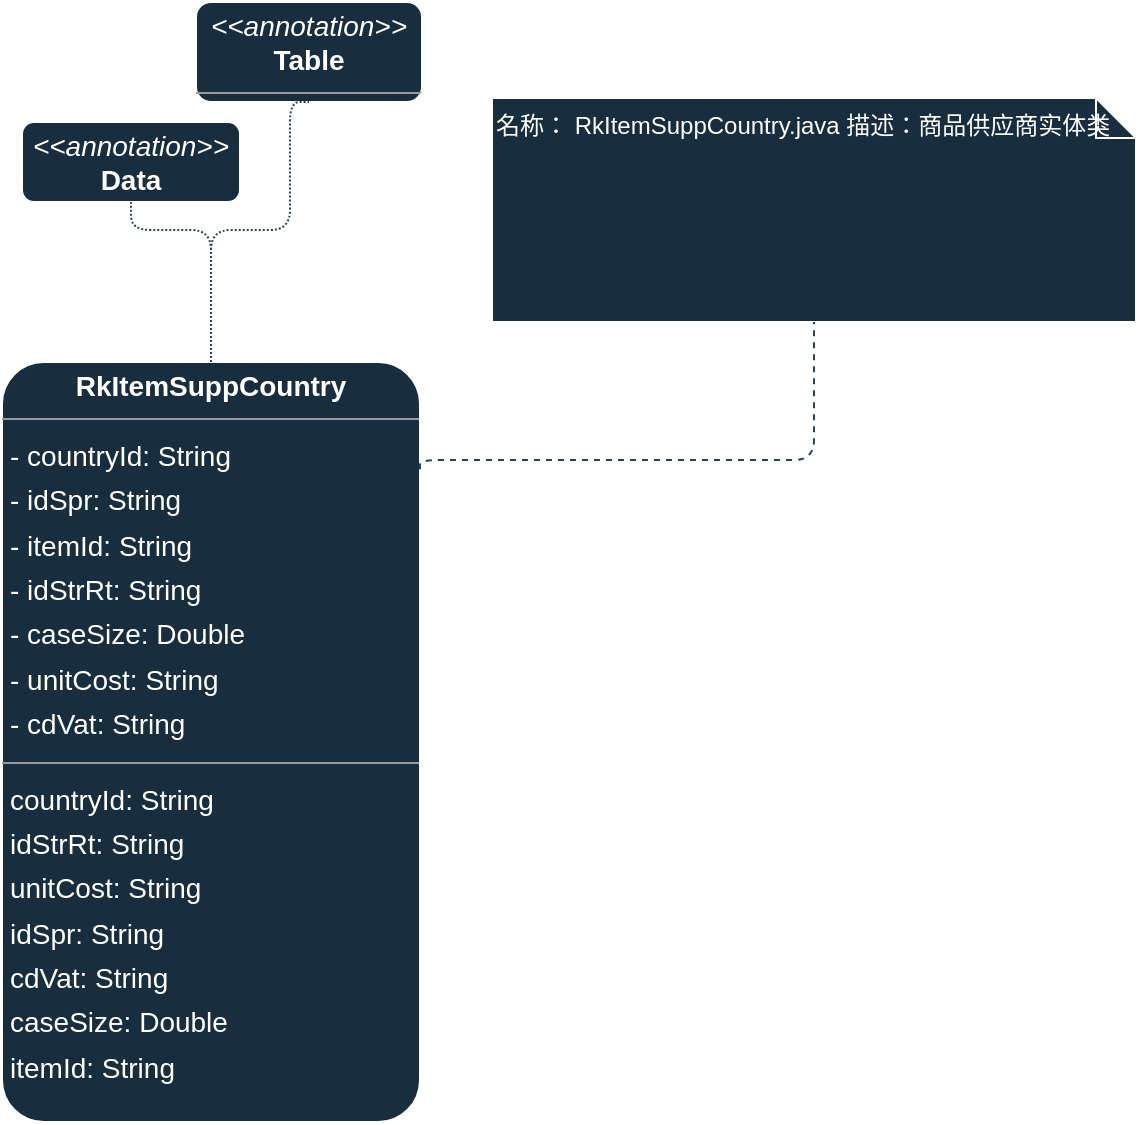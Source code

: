 <mxfile version="24.7.17" pages="3">
  <diagram name="商品供应商实体类" id="j9i_rfgbZDb7O-kBvICU">
    <mxGraphModel dx="2247" dy="1913" grid="1" gridSize="10" guides="1" tooltips="1" connect="1" arrows="1" fold="1" page="1" pageScale="1" pageWidth="827" pageHeight="1169" math="0" shadow="0">
      <root>
        <mxCell id="0" />
        <mxCell id="1" parent="0" />
        <mxCell id="BdW4K0w7dbtvmhQf_xav-19" value="&lt;p style=&quot;margin:0px;margin-top:4px;text-align:center;&quot;&gt;&lt;i&gt;&amp;lt;&amp;lt;annotation&amp;gt;&amp;gt;&lt;/i&gt;&lt;br/&gt;&lt;b&gt;Data&lt;/b&gt;&lt;/p&gt;&lt;hr size=&quot;1&quot;/&gt;" style="verticalAlign=top;align=left;overflow=fill;fontSize=14;fontFamily=Helvetica;html=1;rounded=1;shadow=0;comic=0;labelBackgroundColor=none;strokeWidth=1;fillColor=#182E3E;strokeColor=#FFFFFF;fontColor=#FFFFFF;" vertex="1" parent="1">
          <mxGeometry x="-730" y="-320" width="109" height="40" as="geometry" />
        </mxCell>
        <mxCell id="BdW4K0w7dbtvmhQf_xav-20" value="&lt;p style=&quot;margin:0px;margin-top:4px;text-align:center;&quot;&gt;&lt;b&gt;RkItemSuppCountry&lt;/b&gt;&lt;/p&gt;&lt;hr size=&quot;1&quot;/&gt;&lt;p style=&quot;margin:0 0 0 4px;line-height:1.6;&quot;&gt;- countryId: String&lt;br/&gt;- idSpr: String&lt;br/&gt;- itemId: String&lt;br/&gt;- idStrRt: String&lt;br/&gt;- caseSize: Double&lt;br/&gt;- unitCost: String&lt;br/&gt;- cdVat: String&lt;/p&gt;&lt;hr size=&quot;1&quot;/&gt;&lt;p style=&quot;margin:0 0 0 4px;line-height:1.6;&quot;&gt; countryId: String&lt;br/&gt; idStrRt: String&lt;br/&gt; unitCost: String&lt;br/&gt; idSpr: String&lt;br/&gt; cdVat: String&lt;br/&gt; caseSize: Double&lt;br/&gt; itemId: String&lt;/p&gt;" style="verticalAlign=top;align=left;overflow=fill;fontSize=14;fontFamily=Helvetica;html=1;rounded=1;shadow=0;comic=0;labelBackgroundColor=none;strokeWidth=1;fillColor=#182E3E;strokeColor=#FFFFFF;fontColor=#FFFFFF;arcSize=10;" vertex="1" parent="1">
          <mxGeometry x="-740" y="-200" width="209" height="380" as="geometry" />
        </mxCell>
        <mxCell id="BdW4K0w7dbtvmhQf_xav-21" value="&lt;p style=&quot;margin:0px;margin-top:4px;text-align:center;&quot;&gt;&lt;i&gt;&amp;lt;&amp;lt;annotation&amp;gt;&amp;gt;&lt;/i&gt;&lt;br/&gt;&lt;b&gt;Table&lt;/b&gt;&lt;/p&gt;&lt;hr size=&quot;1&quot;/&gt;" style="verticalAlign=top;align=left;overflow=fill;fontSize=14;fontFamily=Helvetica;html=1;rounded=1;shadow=0;comic=0;labelBackgroundColor=none;strokeWidth=1;fillColor=#182E3E;strokeColor=#FFFFFF;fontColor=#FFFFFF;" vertex="1" parent="1">
          <mxGeometry x="-643" y="-380" width="113" height="50" as="geometry" />
        </mxCell>
        <mxCell id="BdW4K0w7dbtvmhQf_xav-22" value="名称： RkItemSuppCountry.java 描述：商品供应商实体类" style="shape=note;size=20;whiteSpace=wrap;html=1;verticalAlign=top;align=left;labelBackgroundColor=none;fillColor=#182E3E;strokeColor=#FFFFFF;fontColor=#FFFFFF;rounded=1;" vertex="1" parent="1">
          <mxGeometry x="-495" y="-332" width="322" height="112" as="geometry" />
        </mxCell>
        <mxCell id="BdW4K0w7dbtvmhQf_xav-23" value="" style="html=1;rounded=1;edgeStyle=orthogonalEdgeStyle;dashed=1;startArrow=none;endArrow=none;strokeColor=#23445D;exitX=1.000;exitY=0.141;exitDx=0;exitDy=0;entryX=0.500;entryY=1.000;entryDx=0;entryDy=0;labelBackgroundColor=none;fontColor=default;" edge="1" parent="1" source="BdW4K0w7dbtvmhQf_xav-20" target="BdW4K0w7dbtvmhQf_xav-22">
          <mxGeometry width="50" height="50" relative="1" as="geometry">
            <Array as="points">
              <mxPoint x="-334" y="-151" />
            </Array>
          </mxGeometry>
        </mxCell>
        <mxCell id="BdW4K0w7dbtvmhQf_xav-24" value="" style="html=1;rounded=1;edgeStyle=orthogonalEdgeStyle;dashed=1;dashPattern=1 1;startArrow=none;endArrow=none;strokeColor=#23445D;exitX=0.500;exitY=0.000;exitDx=0;exitDy=0;entryX=0.500;entryY=1.001;entryDx=0;entryDy=0;labelBackgroundColor=none;fontColor=default;" edge="1" parent="1" source="BdW4K0w7dbtvmhQf_xav-20" target="BdW4K0w7dbtvmhQf_xav-19">
          <mxGeometry width="50" height="50" relative="1" as="geometry">
            <Array as="points">
              <mxPoint x="-636" y="-266" />
              <mxPoint x="-676" y="-266" />
            </Array>
          </mxGeometry>
        </mxCell>
        <mxCell id="BdW4K0w7dbtvmhQf_xav-25" value="" style="html=1;rounded=1;edgeStyle=orthogonalEdgeStyle;dashed=1;dashPattern=1 1;startArrow=none;endArrow=none;strokeColor=#23445D;exitX=0.500;exitY=0.000;exitDx=0;exitDy=0;entryX=0.500;entryY=1.001;entryDx=0;entryDy=0;labelBackgroundColor=none;fontColor=default;" edge="1" parent="1" source="BdW4K0w7dbtvmhQf_xav-20" target="BdW4K0w7dbtvmhQf_xav-21">
          <mxGeometry width="50" height="50" relative="1" as="geometry">
            <Array as="points">
              <mxPoint x="-636" y="-266" />
              <mxPoint x="-596" y="-266" />
            </Array>
          </mxGeometry>
        </mxCell>
      </root>
    </mxGraphModel>
  </diagram>
  <diagram id="I2nhsOIQRVAmBdPuj04U" name="订单信息实体类">
    <mxGraphModel dx="2247" dy="1913" grid="1" gridSize="10" guides="1" tooltips="1" connect="1" arrows="1" fold="1" page="1" pageScale="1" pageWidth="827" pageHeight="1169" math="0" shadow="0">
      <root>
        <mxCell id="0" />
        <mxCell id="1" parent="0" />
        <mxCell id="5UMmuOiIPOGDqC2zLXTS-1" value="&lt;p style=&quot;margin:0px;margin-top:4px;text-align:center;&quot;&gt;&lt;i&gt;&amp;lt;&amp;lt;annotation&amp;gt;&amp;gt;&lt;/i&gt;&lt;br/&gt;&lt;b&gt;Data&lt;/b&gt;&lt;/p&gt;&lt;hr size=&quot;1&quot;/&gt;" style="verticalAlign=top;align=left;overflow=fill;fontSize=14;fontFamily=Helvetica;html=1;rounded=1;shadow=0;comic=0;labelBackgroundColor=none;strokeWidth=1;fillColor=#182E3E;strokeColor=#FFFFFF;fontColor=#FFFFFF;" vertex="1" parent="1">
          <mxGeometry x="-75" y="-570" width="87" height="35" as="geometry" />
        </mxCell>
        <mxCell id="5UMmuOiIPOGDqC2zLXTS-2" value="&lt;p style=&quot;margin:0px;margin-top:4px;text-align:center;&quot;&gt;&lt;b&gt;RkOrders&lt;/b&gt;&lt;/p&gt;&lt;hr size=&quot;1&quot;/&gt;&lt;p style=&quot;margin:0 0 0 4px;line-height:1.6;&quot;&gt;- completeDate: String&lt;br/&gt;- idStrRt: String&lt;br/&gt;- totalCost: String&lt;br/&gt;- createDate: String&lt;br/&gt;- itemNm: String&lt;br/&gt;- shipmentId: String&lt;br/&gt;- sourceId: String&lt;br/&gt;- couReceived: String&lt;br/&gt;- orderId: String&lt;br/&gt;- totalExpected: String&lt;br/&gt;- status: Integer&lt;br/&gt;- like: String&lt;br/&gt;- notBeforeDate: String&lt;br/&gt;- notAfterDate: String&lt;br/&gt;- ordItmList: List&amp;lt;RkOrderItm&amp;gt;&lt;br/&gt;- receivedDate: String&lt;br/&gt;- nmSpr: String&lt;br/&gt;- createdBy: String&lt;br/&gt;- rssCreateInd: String&lt;br/&gt;- statusName: String&lt;br/&gt;- commentDesc: String&lt;br/&gt;- totalQuantity: String&lt;/p&gt;&lt;hr size=&quot;1&quot;/&gt;&lt;p style=&quot;margin:0 0 0 4px;line-height:1.6;&quot;&gt; totalQuantity: String&lt;br/&gt; commentDesc: String&lt;br/&gt; totalCost: String&lt;br/&gt; orderId: String&lt;br/&gt; itemNm: String&lt;br/&gt; sourceId: String&lt;br/&gt; rssCreateInd: String&lt;br/&gt; idStrRt: String&lt;br/&gt; like: String&lt;br/&gt; notBeforeDate: String&lt;br/&gt; nmSpr: String&lt;br/&gt; couReceived: String&lt;br/&gt; createDate: String&lt;br/&gt; createdBy: String&lt;br/&gt; notAfterDate: String&lt;br/&gt; totalExpected: String&lt;br/&gt; receivedDate: String&lt;br/&gt; completeDate: String&lt;br/&gt; status: Integer&lt;br/&gt; statusName: String&lt;br/&gt; ordItmList: List&amp;lt;RkOrderItm&amp;gt;&lt;br/&gt; shipmentId: String&lt;/p&gt;" style="verticalAlign=top;align=left;overflow=fill;fontSize=14;fontFamily=Helvetica;html=1;rounded=1;shadow=0;comic=0;labelBackgroundColor=none;strokeWidth=1;fillColor=#182E3E;strokeColor=#FFFFFF;fontColor=#FFFFFF;arcSize=8;" vertex="1" parent="1">
          <mxGeometry x="-75" y="-459" width="233" height="1069" as="geometry" />
        </mxCell>
        <mxCell id="5UMmuOiIPOGDqC2zLXTS-3" value="&lt;p style=&quot;margin:0px;margin-top:4px;text-align:center;&quot;&gt;&lt;i&gt;&amp;lt;&amp;lt;annotation&amp;gt;&amp;gt;&lt;/i&gt;&lt;br/&gt;&lt;b&gt;Table&lt;/b&gt;&lt;/p&gt;&lt;hr size=&quot;1&quot;/&gt;" style="verticalAlign=top;align=left;overflow=fill;fontSize=14;fontFamily=Helvetica;html=1;rounded=1;shadow=0;comic=0;labelBackgroundColor=none;strokeWidth=1;fillColor=#182E3E;strokeColor=#FFFFFF;fontColor=#FFFFFF;" vertex="1" parent="1">
          <mxGeometry x="64" y="-570" width="94" height="35" as="geometry" />
        </mxCell>
        <mxCell id="5UMmuOiIPOGDqC2zLXTS-4" value="" style="html=1;rounded=1;edgeStyle=orthogonalEdgeStyle;dashed=1;dashPattern=1 1;startArrow=none;endArrow=none;strokeColor=#23445D;exitX=0.500;exitY=0.000;exitDx=0;exitDy=0;entryX=0.500;entryY=1.001;entryDx=0;entryDy=0;labelBackgroundColor=none;fontColor=default;" edge="1" parent="1" source="5UMmuOiIPOGDqC2zLXTS-2" target="5UMmuOiIPOGDqC2zLXTS-1">
          <mxGeometry width="50" height="50" relative="1" as="geometry">
            <Array as="points">
              <mxPoint x="-28" y="-469" />
              <mxPoint x="-87" y="-469" />
            </Array>
          </mxGeometry>
        </mxCell>
        <mxCell id="5UMmuOiIPOGDqC2zLXTS-5" value="" style="html=1;rounded=1;edgeStyle=orthogonalEdgeStyle;dashed=1;dashPattern=1 1;startArrow=none;endArrow=none;strokeColor=#23445D;exitX=0.500;exitY=0.000;exitDx=0;exitDy=0;entryX=0.500;entryY=1.001;entryDx=0;entryDy=0;labelBackgroundColor=none;fontColor=default;" edge="1" parent="1" source="5UMmuOiIPOGDqC2zLXTS-2" target="5UMmuOiIPOGDqC2zLXTS-3">
          <mxGeometry width="50" height="50" relative="1" as="geometry">
            <Array as="points" />
          </mxGeometry>
        </mxCell>
        <mxCell id="5UMmuOiIPOGDqC2zLXTS-6" value="名称： RkItemSuppCountry.java 描述：订单信息实体类" style="shape=note;size=20;whiteSpace=wrap;html=1;verticalAlign=top;align=left;labelBackgroundColor=none;fillColor=#182E3E;strokeColor=#FFFFFF;fontColor=#FFFFFF;rounded=1;" vertex="1" parent="1">
          <mxGeometry x="180" y="-450" width="322" height="112" as="geometry" />
        </mxCell>
        <mxCell id="5UMmuOiIPOGDqC2zLXTS-7" style="edgeStyle=orthogonalEdgeStyle;rounded=1;orthogonalLoop=1;jettySize=auto;html=1;entryX=0.758;entryY=0.991;entryDx=0;entryDy=0;entryPerimeter=0;strokeColor=#23445D;fontColor=default;dashed=1;labelBackgroundColor=none;" edge="1" parent="1" source="5UMmuOiIPOGDqC2zLXTS-2" target="5UMmuOiIPOGDqC2zLXTS-6">
          <mxGeometry relative="1" as="geometry" />
        </mxCell>
      </root>
    </mxGraphModel>
  </diagram>
  <diagram id="xoqosnSQgg0B4vf2Tk4v" name="永续订单API">
    <mxGraphModel dx="2247" dy="1913" grid="1" gridSize="10" guides="1" tooltips="1" connect="1" arrows="1" fold="1" page="1" pageScale="1" pageWidth="827" pageHeight="1169" math="0" shadow="0">
      <root>
        <mxCell id="0" />
        <mxCell id="1" parent="0" />
        <mxCell id="sLQSt1gWzHb0Y4CiUBQt-1" value="&lt;p style=&quot;margin:0px;margin-top:4px;text-align:center;&quot;&gt;&lt;i&gt;&amp;lt;&amp;lt;annotation&amp;gt;&amp;gt;&lt;/i&gt;&lt;br/&gt;&lt;b&gt;Controller&lt;/b&gt;&lt;/p&gt;&lt;hr size=&quot;1&quot;/&gt;&lt;p style=&quot;margin:0 0 0 4px;line-height:1.6;&quot;&gt;+ value(): String&lt;/p&gt;" style="verticalAlign=top;align=left;overflow=fill;fontSize=14;fontFamily=Helvetica;html=1;rounded=1;shadow=0;comic=0;labelBackgroundColor=none;strokeWidth=1;fillColor=#182E3E;strokeColor=#FFFFFF;fontColor=#FFFFFF;" vertex="1" parent="1">
          <mxGeometry x="131" y="115" width="133" height="76" as="geometry" />
        </mxCell>
        <mxCell id="sLQSt1gWzHb0Y4CiUBQt-2" value="&lt;p style=&quot;margin:0px;margin-top:4px;text-align:center;&quot;&gt;&lt;i&gt;&amp;lt;&amp;lt;annotation&amp;gt;&amp;gt;&lt;/i&gt;&lt;br/&gt;&lt;b&gt;RequestMapping&lt;/b&gt;&lt;/p&gt;&lt;hr size=&quot;1&quot;/&gt;&lt;p style=&quot;margin:0 0 0 4px;line-height:1.6;&quot;&gt;+ params(): String[]&lt;br/&gt;+ headers(): String[]&lt;br/&gt;+ method(): RequestMethod[]&lt;br/&gt;+ produces(): String[]&lt;br/&gt;+ value(): String[]&lt;br/&gt;+ consumes(): String[]&lt;br/&gt;+ path(): String[]&lt;br/&gt;+ name(): String&lt;/p&gt;" style="verticalAlign=top;align=left;overflow=fill;fontSize=14;fontFamily=Helvetica;html=1;rounded=1;shadow=0;comic=0;labelBackgroundColor=none;strokeWidth=1;fillColor=#182E3E;strokeColor=#FFFFFF;fontColor=#FFFFFF;" vertex="1" parent="1">
          <mxGeometry x="-52" y="-162" width="219" height="215" as="geometry" />
        </mxCell>
        <mxCell id="sLQSt1gWzHb0Y4CiUBQt-3" value="&lt;p style=&quot;margin:0px;margin-top:4px;text-align:center;&quot;&gt;&lt;b&gt;RkStOrdController&lt;/b&gt;&lt;/p&gt;&lt;hr size=&quot;1&quot;/&gt;&lt;p style=&quot;margin:0 0 0 4px;line-height:1.6;&quot;&gt;+ addStOrdItem(RkOrderItm): ReturnObjectType&lt;br/&gt;+ getStOrdSpr2(RkOrders): ReturnObjectType&lt;br/&gt;+ getStOrd(RkOrders): ReturnObjectType&lt;br/&gt;+ addStOrd(RkOrders): ReturnObjectType&lt;br/&gt;+ addOrdOpenLock(String): ReturnObjectType&lt;br/&gt;+ getStOrdSpr(RkOrders): ReturnObjectType&lt;br/&gt;+ getStOrdItem(AsItmRtlStr): ReturnObjectType&lt;br/&gt;+ delStShip(String): ReturnObjectType&lt;br/&gt;+ updateStOrd(String): ReturnObjectType&lt;br/&gt;+ getStOrdList(RkOrders, String, String): ReturnObjectType&lt;br/&gt;+ getStItmList(RkShipmentItem): ReturnObjectType&lt;br/&gt;+ getCouRecceived(String): ReturnObjectType&lt;/p&gt;&lt;hr size=&quot;1&quot;/&gt;&lt;p style=&quot;margin:0 0 0 4px;line-height:1.6;&quot;&gt;+ RkStOrdController(): &lt;/p&gt;" style="verticalAlign=top;align=left;overflow=fill;fontSize=14;fontFamily=Helvetica;html=1;rounded=1;shadow=0;comic=0;labelBackgroundColor=none;strokeWidth=1;fillColor=#182E3E;strokeColor=#FFFFFF;fontColor=#FFFFFF;arcSize=5;" vertex="1" parent="1">
          <mxGeometry x="-138" y="302" width="402" height="388" as="geometry" />
        </mxCell>
        <mxCell id="sLQSt1gWzHb0Y4CiUBQt-4" value="* 永续供应商API" style="shape=note;size=20;whiteSpace=wrap;html=1;verticalAlign=top;align=left;labelBackgroundColor=none;fillColor=#182E3E;strokeColor=#FFFFFF;fontColor=#FFFFFF;rounded=1;" vertex="1" parent="1">
          <mxGeometry x="-284" y="89" width="322" height="112" as="geometry" />
        </mxCell>
        <mxCell id="sLQSt1gWzHb0Y4CiUBQt-5" value="" style="html=1;rounded=1;edgeStyle=orthogonalEdgeStyle;dashed=1;startArrow=none;endArrow=none;strokeColor=#23445D;exitX=0.250;exitY=0.000;exitDx=0;exitDy=0;entryX=0.500;entryY=1.000;entryDx=0;entryDy=0;labelBackgroundColor=none;fontColor=default;" edge="1" parent="1" source="sLQSt1gWzHb0Y4CiUBQt-3" target="sLQSt1gWzHb0Y4CiUBQt-4">
          <mxGeometry width="50" height="50" relative="1" as="geometry">
            <Array as="points">
              <mxPoint x="-38" y="265" />
              <mxPoint x="-123" y="265" />
            </Array>
          </mxGeometry>
        </mxCell>
        <mxCell id="sLQSt1gWzHb0Y4CiUBQt-6" value="" style="html=1;rounded=1;edgeStyle=orthogonalEdgeStyle;dashed=1;dashPattern=1 1;startArrow=none;endArrow=none;strokeColor=#23445D;exitX=0.750;exitY=0.000;exitDx=0;exitDy=0;entryX=0.500;entryY=1.000;entryDx=0;entryDy=0;labelBackgroundColor=none;fontColor=default;" edge="1" parent="1" source="sLQSt1gWzHb0Y4CiUBQt-3" target="sLQSt1gWzHb0Y4CiUBQt-1">
          <mxGeometry width="50" height="50" relative="1" as="geometry">
            <Array as="points">
              <mxPoint x="163" y="265" />
              <mxPoint x="77" y="265" />
              <mxPoint x="77" y="205" />
              <mxPoint x="197" y="205" />
            </Array>
          </mxGeometry>
        </mxCell>
        <mxCell id="sLQSt1gWzHb0Y4CiUBQt-7" value="" style="html=1;rounded=1;edgeStyle=orthogonalEdgeStyle;dashed=1;dashPattern=1 1;startArrow=none;endArrow=none;strokeColor=#23445D;exitX=0.750;exitY=0.000;exitDx=0;exitDy=0;entryX=0.500;entryY=1.000;entryDx=0;entryDy=0;labelBackgroundColor=none;fontColor=default;" edge="1" parent="1" source="sLQSt1gWzHb0Y4CiUBQt-3" target="sLQSt1gWzHb0Y4CiUBQt-2">
          <mxGeometry width="50" height="50" relative="1" as="geometry">
            <Array as="points">
              <mxPoint x="163" y="265" />
              <mxPoint x="77" y="265" />
              <mxPoint x="77" y="205" />
              <mxPoint x="57" y="205" />
            </Array>
          </mxGeometry>
        </mxCell>
      </root>
    </mxGraphModel>
  </diagram>
</mxfile>
